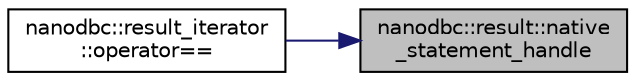 digraph "nanodbc::result::native_statement_handle"
{
 // LATEX_PDF_SIZE
  edge [fontname="Helvetica",fontsize="10",labelfontname="Helvetica",labelfontsize="10"];
  node [fontname="Helvetica",fontsize="10",shape=record];
  rankdir="RL";
  Node158 [label="nanodbc::result::native\l_statement_handle",height=0.2,width=0.4,color="black", fillcolor="grey75", style="filled", fontcolor="black",tooltip="Returns the native ODBC statement handle."];
  Node158 -> Node159 [dir="back",color="midnightblue",fontsize="10",style="solid",fontname="Helvetica"];
  Node159 [label="nanodbc::result_iterator\l::operator==",height=0.2,width=0.4,color="black", fillcolor="white", style="filled",URL="$classnanodbc_1_1result__iterator.html#a8db639b2b70997cb2e7c79368cb0f994",tooltip="Iterators are equal if they a tied to the same native statemnt handle, or both empty."];
}
